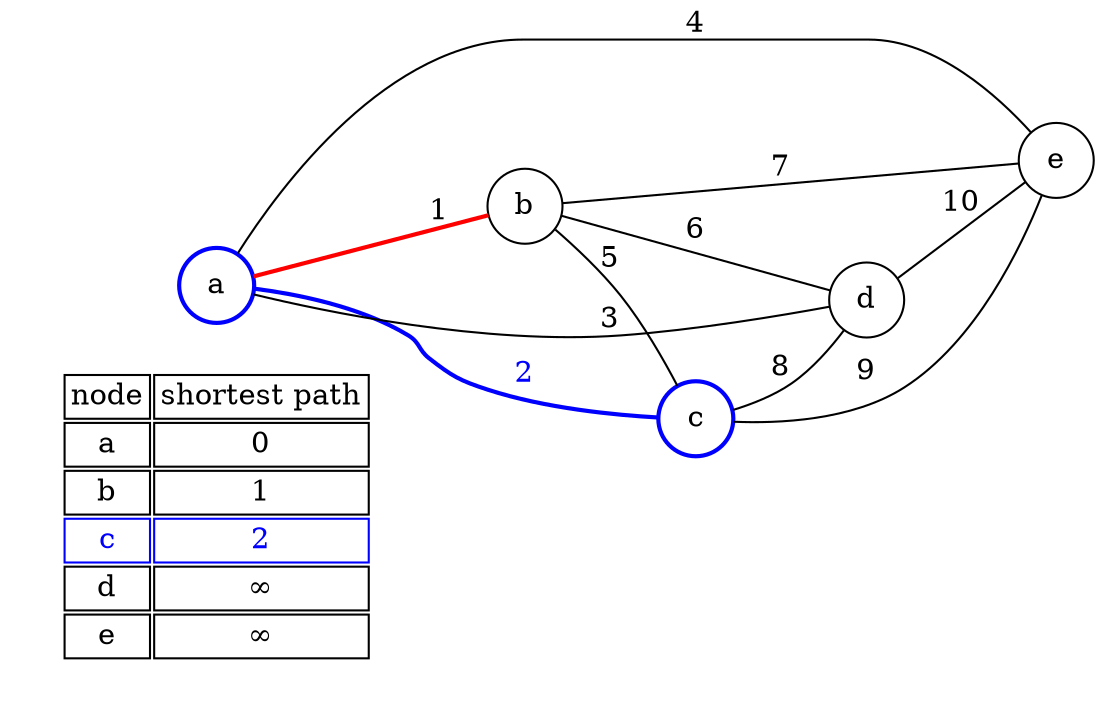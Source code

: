 graph G {scale=3; rankdir=LR;  node [shape=plaintext]
  subgraph cluster_01 { 
    color = "white"
    key [label=<<table border="1" color="white">
      <tr><td align="center" port="tree" color="black">node</td><td align="center" port="tree" color="black">shortest path</td></tr>
      <tr><td align="center" port="tree" color="black">a</td><td align="center" port="tree" color="black">0</td></tr>
      <tr><td align="center" port="tree" color="black">b</td><td align="center" port="tree" color="black">1</td></tr>
      <tr><td align="center" port="tree" color="blue"><font color="blue">c</font></td><td align="center" port="tree" color="blue"><font color="blue">2</font></td></tr>
      <tr><td align="center" port="tree" color="black">d</td><td align="center" port="tree" color="black">&infin;</td></tr>
      <tr><td align="center" port="tree" color="black">e</td><td align="center" port="tree" color="black">&infin;</td></tr>
      </table>>]
    key:tree:e key:tree:w [shape = "none" color="red"]
    key:back:e key:back:w [shape = "none" color="blue"]}
  a [shape="circle", label="a", color=blue, style=bold];
  b [shape="circle", label="b"];
  c [shape="circle", label="c", color=blue, style=bold];
  d [shape="circle", label="d"];
  e [shape="circle", label="e"];

a -- b [label="1", color=red, style=bold]; 
a -- c [label="2", color=blue, style=bold, fontcolor=blue];
a -- d [label="3"];
a -- e [label="4"];
b -- c [label="5"];
b -- d [label="6"];
b -- e [label="7"];
c -- d [label="8"];
c -- e [label="9"];
d -- e [label="10"];
}
